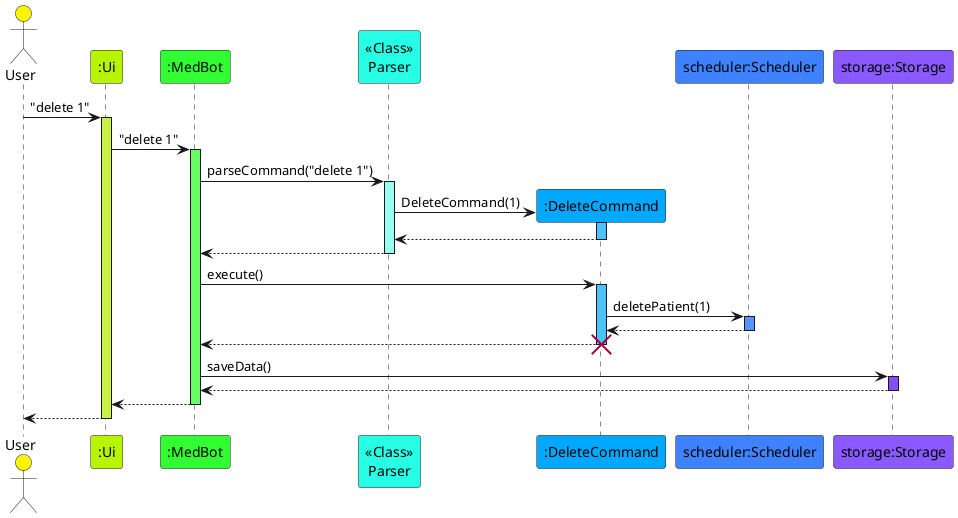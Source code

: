 @startuml
!define ENTITY_COLOR_0 #FFF400
!define ENTITY_COLOR_1 #B6F400
!define ENTITY_COLOR_2 #32FF32
!define ENTITY_COLOR_3 #26FFE5
!define ENTITY_COLOR_4 #00A9FF
!define ENTITY_COLOR_5 #3F82FF
!define ENTITY_COLOR_6 #8A59FF

!define ACTIVATION_COLOR_0 #C8EF53
!define ACTIVATION_COLOR_1 #C7F248
!define ACTIVATION_COLOR_2 #66FF66
!define ACTIVATION_COLOR_3 #99FFF3
!define ACTIVATION_COLOR_4 #4CC3FF
!define ACTIVATION_COLOR_5 #5993FF
!define ACTIVATION_COLOR_6 #874CFF

actor User as user ENTITY_COLOR_0
participant ":Ui" as ui ENTITY_COLOR_1
participant ":MedBot" as medbot ENTITY_COLOR_2
participant "<<Class>>\nParser" as parser ENTITY_COLOR_3
participant ":DeleteCommand" as command ENTITY_COLOR_4
participant "scheduler:Scheduler" as scheduler ENTITY_COLOR_5
participant "storage:Storage" as storage ENTITY_COLOR_6

autoactivate on
user -> ui ACTIVATION_COLOR_1: "delete 1"
ui -> medbot ACTIVATION_COLOR_2: "delete 1"
medbot -> parser ACTIVATION_COLOR_3: parseCommand("delete 1")

parser -> command **: DeleteCommand(1)
activate command ACTIVATION_COLOR_4
command --> parser
parser --> medbot
medbot -> command ACTIVATION_COLOR_4: execute()
command -> scheduler ACTIVATION_COLOR_5: deletePatient(1)
scheduler --> command

command --> medbot ACTIVATION_COLOR_1:
destroy command
medbot -> storage ACTIVATION_COLOR_6: saveData()
storage --> medbot
medbot --> ui
ui --> user



@enduml
